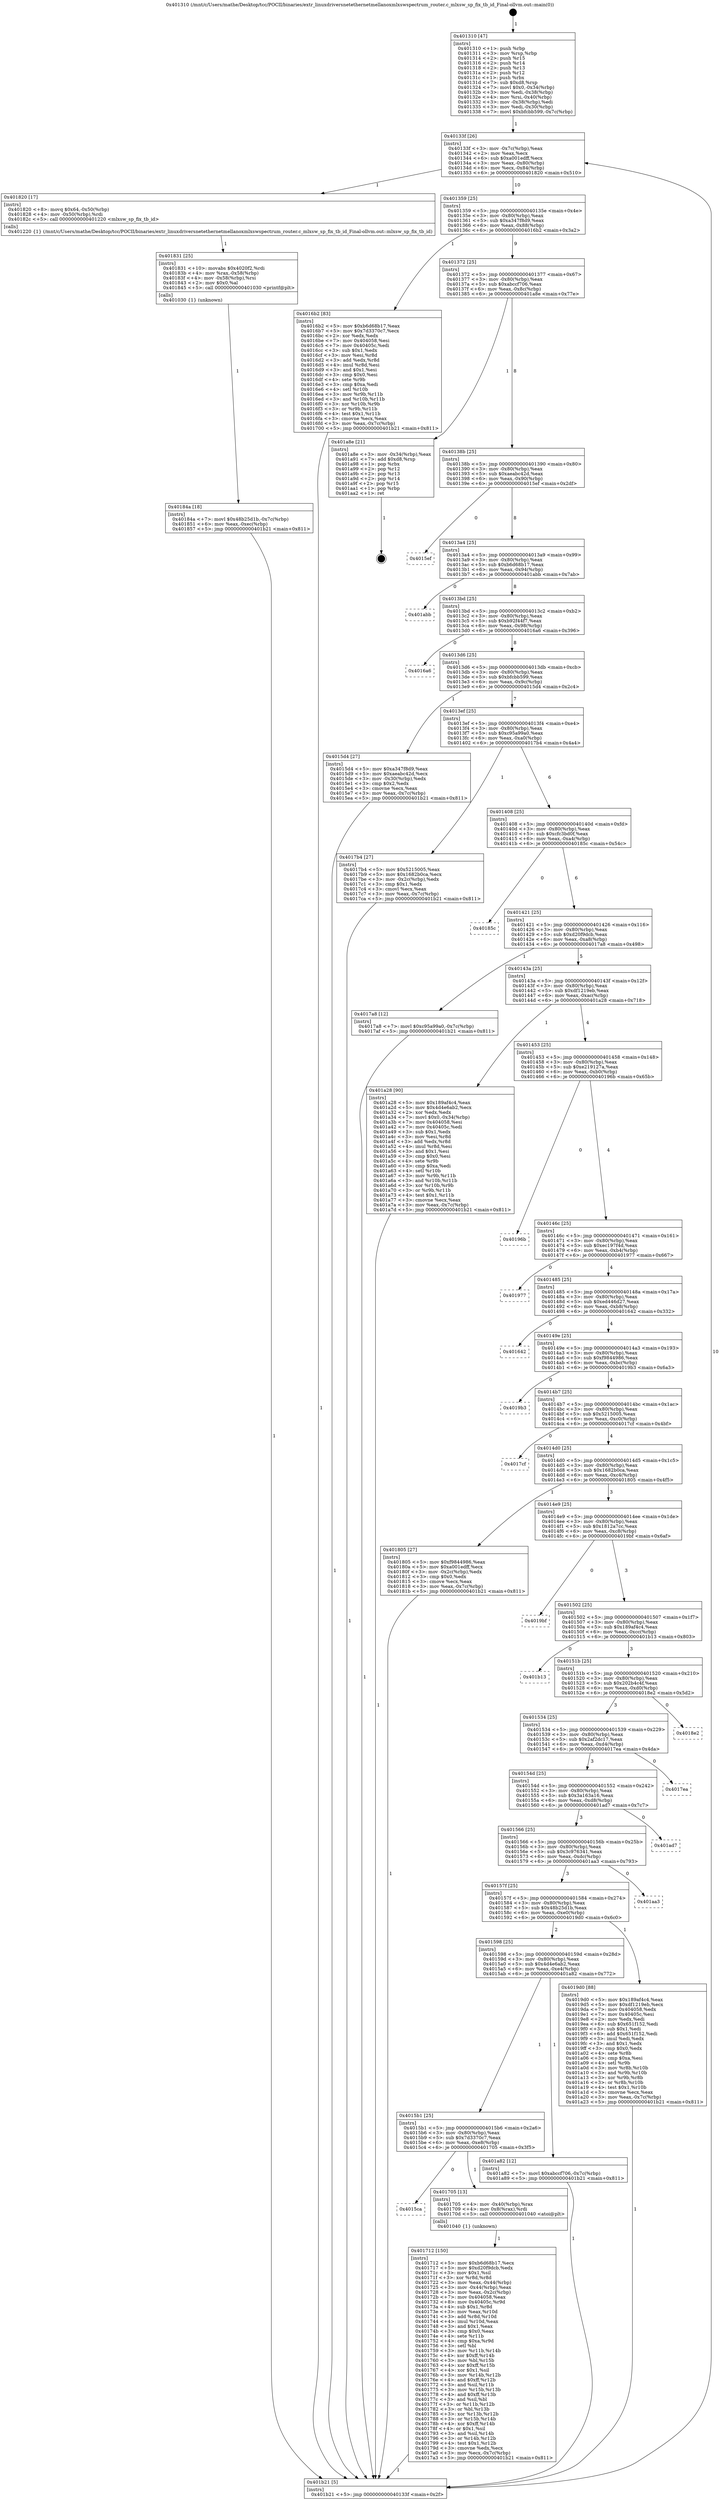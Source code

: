 digraph "0x401310" {
  label = "0x401310 (/mnt/c/Users/mathe/Desktop/tcc/POCII/binaries/extr_linuxdriversnetethernetmellanoxmlxswspectrum_router.c_mlxsw_sp_fix_tb_id_Final-ollvm.out::main(0))"
  labelloc = "t"
  node[shape=record]

  Entry [label="",width=0.3,height=0.3,shape=circle,fillcolor=black,style=filled]
  "0x40133f" [label="{
     0x40133f [26]\l
     | [instrs]\l
     &nbsp;&nbsp;0x40133f \<+3\>: mov -0x7c(%rbp),%eax\l
     &nbsp;&nbsp;0x401342 \<+2\>: mov %eax,%ecx\l
     &nbsp;&nbsp;0x401344 \<+6\>: sub $0xa001edff,%ecx\l
     &nbsp;&nbsp;0x40134a \<+3\>: mov %eax,-0x80(%rbp)\l
     &nbsp;&nbsp;0x40134d \<+6\>: mov %ecx,-0x84(%rbp)\l
     &nbsp;&nbsp;0x401353 \<+6\>: je 0000000000401820 \<main+0x510\>\l
  }"]
  "0x401820" [label="{
     0x401820 [17]\l
     | [instrs]\l
     &nbsp;&nbsp;0x401820 \<+8\>: movq $0x64,-0x50(%rbp)\l
     &nbsp;&nbsp;0x401828 \<+4\>: mov -0x50(%rbp),%rdi\l
     &nbsp;&nbsp;0x40182c \<+5\>: call 0000000000401220 \<mlxsw_sp_fix_tb_id\>\l
     | [calls]\l
     &nbsp;&nbsp;0x401220 \{1\} (/mnt/c/Users/mathe/Desktop/tcc/POCII/binaries/extr_linuxdriversnetethernetmellanoxmlxswspectrum_router.c_mlxsw_sp_fix_tb_id_Final-ollvm.out::mlxsw_sp_fix_tb_id)\l
  }"]
  "0x401359" [label="{
     0x401359 [25]\l
     | [instrs]\l
     &nbsp;&nbsp;0x401359 \<+5\>: jmp 000000000040135e \<main+0x4e\>\l
     &nbsp;&nbsp;0x40135e \<+3\>: mov -0x80(%rbp),%eax\l
     &nbsp;&nbsp;0x401361 \<+5\>: sub $0xa347f8d9,%eax\l
     &nbsp;&nbsp;0x401366 \<+6\>: mov %eax,-0x88(%rbp)\l
     &nbsp;&nbsp;0x40136c \<+6\>: je 00000000004016b2 \<main+0x3a2\>\l
  }"]
  Exit [label="",width=0.3,height=0.3,shape=circle,fillcolor=black,style=filled,peripheries=2]
  "0x4016b2" [label="{
     0x4016b2 [83]\l
     | [instrs]\l
     &nbsp;&nbsp;0x4016b2 \<+5\>: mov $0xb6d68b17,%eax\l
     &nbsp;&nbsp;0x4016b7 \<+5\>: mov $0x7d3370c7,%ecx\l
     &nbsp;&nbsp;0x4016bc \<+2\>: xor %edx,%edx\l
     &nbsp;&nbsp;0x4016be \<+7\>: mov 0x404058,%esi\l
     &nbsp;&nbsp;0x4016c5 \<+7\>: mov 0x40405c,%edi\l
     &nbsp;&nbsp;0x4016cc \<+3\>: sub $0x1,%edx\l
     &nbsp;&nbsp;0x4016cf \<+3\>: mov %esi,%r8d\l
     &nbsp;&nbsp;0x4016d2 \<+3\>: add %edx,%r8d\l
     &nbsp;&nbsp;0x4016d5 \<+4\>: imul %r8d,%esi\l
     &nbsp;&nbsp;0x4016d9 \<+3\>: and $0x1,%esi\l
     &nbsp;&nbsp;0x4016dc \<+3\>: cmp $0x0,%esi\l
     &nbsp;&nbsp;0x4016df \<+4\>: sete %r9b\l
     &nbsp;&nbsp;0x4016e3 \<+3\>: cmp $0xa,%edi\l
     &nbsp;&nbsp;0x4016e6 \<+4\>: setl %r10b\l
     &nbsp;&nbsp;0x4016ea \<+3\>: mov %r9b,%r11b\l
     &nbsp;&nbsp;0x4016ed \<+3\>: and %r10b,%r11b\l
     &nbsp;&nbsp;0x4016f0 \<+3\>: xor %r10b,%r9b\l
     &nbsp;&nbsp;0x4016f3 \<+3\>: or %r9b,%r11b\l
     &nbsp;&nbsp;0x4016f6 \<+4\>: test $0x1,%r11b\l
     &nbsp;&nbsp;0x4016fa \<+3\>: cmovne %ecx,%eax\l
     &nbsp;&nbsp;0x4016fd \<+3\>: mov %eax,-0x7c(%rbp)\l
     &nbsp;&nbsp;0x401700 \<+5\>: jmp 0000000000401b21 \<main+0x811\>\l
  }"]
  "0x401372" [label="{
     0x401372 [25]\l
     | [instrs]\l
     &nbsp;&nbsp;0x401372 \<+5\>: jmp 0000000000401377 \<main+0x67\>\l
     &nbsp;&nbsp;0x401377 \<+3\>: mov -0x80(%rbp),%eax\l
     &nbsp;&nbsp;0x40137a \<+5\>: sub $0xabccf706,%eax\l
     &nbsp;&nbsp;0x40137f \<+6\>: mov %eax,-0x8c(%rbp)\l
     &nbsp;&nbsp;0x401385 \<+6\>: je 0000000000401a8e \<main+0x77e\>\l
  }"]
  "0x40184a" [label="{
     0x40184a [18]\l
     | [instrs]\l
     &nbsp;&nbsp;0x40184a \<+7\>: movl $0x48b25d1b,-0x7c(%rbp)\l
     &nbsp;&nbsp;0x401851 \<+6\>: mov %eax,-0xec(%rbp)\l
     &nbsp;&nbsp;0x401857 \<+5\>: jmp 0000000000401b21 \<main+0x811\>\l
  }"]
  "0x401a8e" [label="{
     0x401a8e [21]\l
     | [instrs]\l
     &nbsp;&nbsp;0x401a8e \<+3\>: mov -0x34(%rbp),%eax\l
     &nbsp;&nbsp;0x401a91 \<+7\>: add $0xd8,%rsp\l
     &nbsp;&nbsp;0x401a98 \<+1\>: pop %rbx\l
     &nbsp;&nbsp;0x401a99 \<+2\>: pop %r12\l
     &nbsp;&nbsp;0x401a9b \<+2\>: pop %r13\l
     &nbsp;&nbsp;0x401a9d \<+2\>: pop %r14\l
     &nbsp;&nbsp;0x401a9f \<+2\>: pop %r15\l
     &nbsp;&nbsp;0x401aa1 \<+1\>: pop %rbp\l
     &nbsp;&nbsp;0x401aa2 \<+1\>: ret\l
  }"]
  "0x40138b" [label="{
     0x40138b [25]\l
     | [instrs]\l
     &nbsp;&nbsp;0x40138b \<+5\>: jmp 0000000000401390 \<main+0x80\>\l
     &nbsp;&nbsp;0x401390 \<+3\>: mov -0x80(%rbp),%eax\l
     &nbsp;&nbsp;0x401393 \<+5\>: sub $0xaeabc42d,%eax\l
     &nbsp;&nbsp;0x401398 \<+6\>: mov %eax,-0x90(%rbp)\l
     &nbsp;&nbsp;0x40139e \<+6\>: je 00000000004015ef \<main+0x2df\>\l
  }"]
  "0x401831" [label="{
     0x401831 [25]\l
     | [instrs]\l
     &nbsp;&nbsp;0x401831 \<+10\>: movabs $0x4020f2,%rdi\l
     &nbsp;&nbsp;0x40183b \<+4\>: mov %rax,-0x58(%rbp)\l
     &nbsp;&nbsp;0x40183f \<+4\>: mov -0x58(%rbp),%rsi\l
     &nbsp;&nbsp;0x401843 \<+2\>: mov $0x0,%al\l
     &nbsp;&nbsp;0x401845 \<+5\>: call 0000000000401030 \<printf@plt\>\l
     | [calls]\l
     &nbsp;&nbsp;0x401030 \{1\} (unknown)\l
  }"]
  "0x4015ef" [label="{
     0x4015ef\l
  }", style=dashed]
  "0x4013a4" [label="{
     0x4013a4 [25]\l
     | [instrs]\l
     &nbsp;&nbsp;0x4013a4 \<+5\>: jmp 00000000004013a9 \<main+0x99\>\l
     &nbsp;&nbsp;0x4013a9 \<+3\>: mov -0x80(%rbp),%eax\l
     &nbsp;&nbsp;0x4013ac \<+5\>: sub $0xb6d68b17,%eax\l
     &nbsp;&nbsp;0x4013b1 \<+6\>: mov %eax,-0x94(%rbp)\l
     &nbsp;&nbsp;0x4013b7 \<+6\>: je 0000000000401abb \<main+0x7ab\>\l
  }"]
  "0x401712" [label="{
     0x401712 [150]\l
     | [instrs]\l
     &nbsp;&nbsp;0x401712 \<+5\>: mov $0xb6d68b17,%ecx\l
     &nbsp;&nbsp;0x401717 \<+5\>: mov $0xd20f9dcb,%edx\l
     &nbsp;&nbsp;0x40171c \<+3\>: mov $0x1,%sil\l
     &nbsp;&nbsp;0x40171f \<+3\>: xor %r8d,%r8d\l
     &nbsp;&nbsp;0x401722 \<+3\>: mov %eax,-0x44(%rbp)\l
     &nbsp;&nbsp;0x401725 \<+3\>: mov -0x44(%rbp),%eax\l
     &nbsp;&nbsp;0x401728 \<+3\>: mov %eax,-0x2c(%rbp)\l
     &nbsp;&nbsp;0x40172b \<+7\>: mov 0x404058,%eax\l
     &nbsp;&nbsp;0x401732 \<+8\>: mov 0x40405c,%r9d\l
     &nbsp;&nbsp;0x40173a \<+4\>: sub $0x1,%r8d\l
     &nbsp;&nbsp;0x40173e \<+3\>: mov %eax,%r10d\l
     &nbsp;&nbsp;0x401741 \<+3\>: add %r8d,%r10d\l
     &nbsp;&nbsp;0x401744 \<+4\>: imul %r10d,%eax\l
     &nbsp;&nbsp;0x401748 \<+3\>: and $0x1,%eax\l
     &nbsp;&nbsp;0x40174b \<+3\>: cmp $0x0,%eax\l
     &nbsp;&nbsp;0x40174e \<+4\>: sete %r11b\l
     &nbsp;&nbsp;0x401752 \<+4\>: cmp $0xa,%r9d\l
     &nbsp;&nbsp;0x401756 \<+3\>: setl %bl\l
     &nbsp;&nbsp;0x401759 \<+3\>: mov %r11b,%r14b\l
     &nbsp;&nbsp;0x40175c \<+4\>: xor $0xff,%r14b\l
     &nbsp;&nbsp;0x401760 \<+3\>: mov %bl,%r15b\l
     &nbsp;&nbsp;0x401763 \<+4\>: xor $0xff,%r15b\l
     &nbsp;&nbsp;0x401767 \<+4\>: xor $0x1,%sil\l
     &nbsp;&nbsp;0x40176b \<+3\>: mov %r14b,%r12b\l
     &nbsp;&nbsp;0x40176e \<+4\>: and $0xff,%r12b\l
     &nbsp;&nbsp;0x401772 \<+3\>: and %sil,%r11b\l
     &nbsp;&nbsp;0x401775 \<+3\>: mov %r15b,%r13b\l
     &nbsp;&nbsp;0x401778 \<+4\>: and $0xff,%r13b\l
     &nbsp;&nbsp;0x40177c \<+3\>: and %sil,%bl\l
     &nbsp;&nbsp;0x40177f \<+3\>: or %r11b,%r12b\l
     &nbsp;&nbsp;0x401782 \<+3\>: or %bl,%r13b\l
     &nbsp;&nbsp;0x401785 \<+3\>: xor %r13b,%r12b\l
     &nbsp;&nbsp;0x401788 \<+3\>: or %r15b,%r14b\l
     &nbsp;&nbsp;0x40178b \<+4\>: xor $0xff,%r14b\l
     &nbsp;&nbsp;0x40178f \<+4\>: or $0x1,%sil\l
     &nbsp;&nbsp;0x401793 \<+3\>: and %sil,%r14b\l
     &nbsp;&nbsp;0x401796 \<+3\>: or %r14b,%r12b\l
     &nbsp;&nbsp;0x401799 \<+4\>: test $0x1,%r12b\l
     &nbsp;&nbsp;0x40179d \<+3\>: cmovne %edx,%ecx\l
     &nbsp;&nbsp;0x4017a0 \<+3\>: mov %ecx,-0x7c(%rbp)\l
     &nbsp;&nbsp;0x4017a3 \<+5\>: jmp 0000000000401b21 \<main+0x811\>\l
  }"]
  "0x401abb" [label="{
     0x401abb\l
  }", style=dashed]
  "0x4013bd" [label="{
     0x4013bd [25]\l
     | [instrs]\l
     &nbsp;&nbsp;0x4013bd \<+5\>: jmp 00000000004013c2 \<main+0xb2\>\l
     &nbsp;&nbsp;0x4013c2 \<+3\>: mov -0x80(%rbp),%eax\l
     &nbsp;&nbsp;0x4013c5 \<+5\>: sub $0xb92f44f7,%eax\l
     &nbsp;&nbsp;0x4013ca \<+6\>: mov %eax,-0x98(%rbp)\l
     &nbsp;&nbsp;0x4013d0 \<+6\>: je 00000000004016a6 \<main+0x396\>\l
  }"]
  "0x4015ca" [label="{
     0x4015ca\l
  }", style=dashed]
  "0x4016a6" [label="{
     0x4016a6\l
  }", style=dashed]
  "0x4013d6" [label="{
     0x4013d6 [25]\l
     | [instrs]\l
     &nbsp;&nbsp;0x4013d6 \<+5\>: jmp 00000000004013db \<main+0xcb\>\l
     &nbsp;&nbsp;0x4013db \<+3\>: mov -0x80(%rbp),%eax\l
     &nbsp;&nbsp;0x4013de \<+5\>: sub $0xbfcbb599,%eax\l
     &nbsp;&nbsp;0x4013e3 \<+6\>: mov %eax,-0x9c(%rbp)\l
     &nbsp;&nbsp;0x4013e9 \<+6\>: je 00000000004015d4 \<main+0x2c4\>\l
  }"]
  "0x401705" [label="{
     0x401705 [13]\l
     | [instrs]\l
     &nbsp;&nbsp;0x401705 \<+4\>: mov -0x40(%rbp),%rax\l
     &nbsp;&nbsp;0x401709 \<+4\>: mov 0x8(%rax),%rdi\l
     &nbsp;&nbsp;0x40170d \<+5\>: call 0000000000401040 \<atoi@plt\>\l
     | [calls]\l
     &nbsp;&nbsp;0x401040 \{1\} (unknown)\l
  }"]
  "0x4015d4" [label="{
     0x4015d4 [27]\l
     | [instrs]\l
     &nbsp;&nbsp;0x4015d4 \<+5\>: mov $0xa347f8d9,%eax\l
     &nbsp;&nbsp;0x4015d9 \<+5\>: mov $0xaeabc42d,%ecx\l
     &nbsp;&nbsp;0x4015de \<+3\>: mov -0x30(%rbp),%edx\l
     &nbsp;&nbsp;0x4015e1 \<+3\>: cmp $0x2,%edx\l
     &nbsp;&nbsp;0x4015e4 \<+3\>: cmovne %ecx,%eax\l
     &nbsp;&nbsp;0x4015e7 \<+3\>: mov %eax,-0x7c(%rbp)\l
     &nbsp;&nbsp;0x4015ea \<+5\>: jmp 0000000000401b21 \<main+0x811\>\l
  }"]
  "0x4013ef" [label="{
     0x4013ef [25]\l
     | [instrs]\l
     &nbsp;&nbsp;0x4013ef \<+5\>: jmp 00000000004013f4 \<main+0xe4\>\l
     &nbsp;&nbsp;0x4013f4 \<+3\>: mov -0x80(%rbp),%eax\l
     &nbsp;&nbsp;0x4013f7 \<+5\>: sub $0xc95a99a0,%eax\l
     &nbsp;&nbsp;0x4013fc \<+6\>: mov %eax,-0xa0(%rbp)\l
     &nbsp;&nbsp;0x401402 \<+6\>: je 00000000004017b4 \<main+0x4a4\>\l
  }"]
  "0x401b21" [label="{
     0x401b21 [5]\l
     | [instrs]\l
     &nbsp;&nbsp;0x401b21 \<+5\>: jmp 000000000040133f \<main+0x2f\>\l
  }"]
  "0x401310" [label="{
     0x401310 [47]\l
     | [instrs]\l
     &nbsp;&nbsp;0x401310 \<+1\>: push %rbp\l
     &nbsp;&nbsp;0x401311 \<+3\>: mov %rsp,%rbp\l
     &nbsp;&nbsp;0x401314 \<+2\>: push %r15\l
     &nbsp;&nbsp;0x401316 \<+2\>: push %r14\l
     &nbsp;&nbsp;0x401318 \<+2\>: push %r13\l
     &nbsp;&nbsp;0x40131a \<+2\>: push %r12\l
     &nbsp;&nbsp;0x40131c \<+1\>: push %rbx\l
     &nbsp;&nbsp;0x40131d \<+7\>: sub $0xd8,%rsp\l
     &nbsp;&nbsp;0x401324 \<+7\>: movl $0x0,-0x34(%rbp)\l
     &nbsp;&nbsp;0x40132b \<+3\>: mov %edi,-0x38(%rbp)\l
     &nbsp;&nbsp;0x40132e \<+4\>: mov %rsi,-0x40(%rbp)\l
     &nbsp;&nbsp;0x401332 \<+3\>: mov -0x38(%rbp),%edi\l
     &nbsp;&nbsp;0x401335 \<+3\>: mov %edi,-0x30(%rbp)\l
     &nbsp;&nbsp;0x401338 \<+7\>: movl $0xbfcbb599,-0x7c(%rbp)\l
  }"]
  "0x4015b1" [label="{
     0x4015b1 [25]\l
     | [instrs]\l
     &nbsp;&nbsp;0x4015b1 \<+5\>: jmp 00000000004015b6 \<main+0x2a6\>\l
     &nbsp;&nbsp;0x4015b6 \<+3\>: mov -0x80(%rbp),%eax\l
     &nbsp;&nbsp;0x4015b9 \<+5\>: sub $0x7d3370c7,%eax\l
     &nbsp;&nbsp;0x4015be \<+6\>: mov %eax,-0xe8(%rbp)\l
     &nbsp;&nbsp;0x4015c4 \<+6\>: je 0000000000401705 \<main+0x3f5\>\l
  }"]
  "0x4017b4" [label="{
     0x4017b4 [27]\l
     | [instrs]\l
     &nbsp;&nbsp;0x4017b4 \<+5\>: mov $0x5215005,%eax\l
     &nbsp;&nbsp;0x4017b9 \<+5\>: mov $0x1682b0ca,%ecx\l
     &nbsp;&nbsp;0x4017be \<+3\>: mov -0x2c(%rbp),%edx\l
     &nbsp;&nbsp;0x4017c1 \<+3\>: cmp $0x1,%edx\l
     &nbsp;&nbsp;0x4017c4 \<+3\>: cmovl %ecx,%eax\l
     &nbsp;&nbsp;0x4017c7 \<+3\>: mov %eax,-0x7c(%rbp)\l
     &nbsp;&nbsp;0x4017ca \<+5\>: jmp 0000000000401b21 \<main+0x811\>\l
  }"]
  "0x401408" [label="{
     0x401408 [25]\l
     | [instrs]\l
     &nbsp;&nbsp;0x401408 \<+5\>: jmp 000000000040140d \<main+0xfd\>\l
     &nbsp;&nbsp;0x40140d \<+3\>: mov -0x80(%rbp),%eax\l
     &nbsp;&nbsp;0x401410 \<+5\>: sub $0xcfc3bd0f,%eax\l
     &nbsp;&nbsp;0x401415 \<+6\>: mov %eax,-0xa4(%rbp)\l
     &nbsp;&nbsp;0x40141b \<+6\>: je 000000000040185c \<main+0x54c\>\l
  }"]
  "0x401a82" [label="{
     0x401a82 [12]\l
     | [instrs]\l
     &nbsp;&nbsp;0x401a82 \<+7\>: movl $0xabccf706,-0x7c(%rbp)\l
     &nbsp;&nbsp;0x401a89 \<+5\>: jmp 0000000000401b21 \<main+0x811\>\l
  }"]
  "0x40185c" [label="{
     0x40185c\l
  }", style=dashed]
  "0x401421" [label="{
     0x401421 [25]\l
     | [instrs]\l
     &nbsp;&nbsp;0x401421 \<+5\>: jmp 0000000000401426 \<main+0x116\>\l
     &nbsp;&nbsp;0x401426 \<+3\>: mov -0x80(%rbp),%eax\l
     &nbsp;&nbsp;0x401429 \<+5\>: sub $0xd20f9dcb,%eax\l
     &nbsp;&nbsp;0x40142e \<+6\>: mov %eax,-0xa8(%rbp)\l
     &nbsp;&nbsp;0x401434 \<+6\>: je 00000000004017a8 \<main+0x498\>\l
  }"]
  "0x401598" [label="{
     0x401598 [25]\l
     | [instrs]\l
     &nbsp;&nbsp;0x401598 \<+5\>: jmp 000000000040159d \<main+0x28d\>\l
     &nbsp;&nbsp;0x40159d \<+3\>: mov -0x80(%rbp),%eax\l
     &nbsp;&nbsp;0x4015a0 \<+5\>: sub $0x4d4e6ab2,%eax\l
     &nbsp;&nbsp;0x4015a5 \<+6\>: mov %eax,-0xe4(%rbp)\l
     &nbsp;&nbsp;0x4015ab \<+6\>: je 0000000000401a82 \<main+0x772\>\l
  }"]
  "0x4017a8" [label="{
     0x4017a8 [12]\l
     | [instrs]\l
     &nbsp;&nbsp;0x4017a8 \<+7\>: movl $0xc95a99a0,-0x7c(%rbp)\l
     &nbsp;&nbsp;0x4017af \<+5\>: jmp 0000000000401b21 \<main+0x811\>\l
  }"]
  "0x40143a" [label="{
     0x40143a [25]\l
     | [instrs]\l
     &nbsp;&nbsp;0x40143a \<+5\>: jmp 000000000040143f \<main+0x12f\>\l
     &nbsp;&nbsp;0x40143f \<+3\>: mov -0x80(%rbp),%eax\l
     &nbsp;&nbsp;0x401442 \<+5\>: sub $0xdf1219eb,%eax\l
     &nbsp;&nbsp;0x401447 \<+6\>: mov %eax,-0xac(%rbp)\l
     &nbsp;&nbsp;0x40144d \<+6\>: je 0000000000401a28 \<main+0x718\>\l
  }"]
  "0x4019d0" [label="{
     0x4019d0 [88]\l
     | [instrs]\l
     &nbsp;&nbsp;0x4019d0 \<+5\>: mov $0x189af4c4,%eax\l
     &nbsp;&nbsp;0x4019d5 \<+5\>: mov $0xdf1219eb,%ecx\l
     &nbsp;&nbsp;0x4019da \<+7\>: mov 0x404058,%edx\l
     &nbsp;&nbsp;0x4019e1 \<+7\>: mov 0x40405c,%esi\l
     &nbsp;&nbsp;0x4019e8 \<+2\>: mov %edx,%edi\l
     &nbsp;&nbsp;0x4019ea \<+6\>: sub $0x651f152,%edi\l
     &nbsp;&nbsp;0x4019f0 \<+3\>: sub $0x1,%edi\l
     &nbsp;&nbsp;0x4019f3 \<+6\>: add $0x651f152,%edi\l
     &nbsp;&nbsp;0x4019f9 \<+3\>: imul %edi,%edx\l
     &nbsp;&nbsp;0x4019fc \<+3\>: and $0x1,%edx\l
     &nbsp;&nbsp;0x4019ff \<+3\>: cmp $0x0,%edx\l
     &nbsp;&nbsp;0x401a02 \<+4\>: sete %r8b\l
     &nbsp;&nbsp;0x401a06 \<+3\>: cmp $0xa,%esi\l
     &nbsp;&nbsp;0x401a09 \<+4\>: setl %r9b\l
     &nbsp;&nbsp;0x401a0d \<+3\>: mov %r8b,%r10b\l
     &nbsp;&nbsp;0x401a10 \<+3\>: and %r9b,%r10b\l
     &nbsp;&nbsp;0x401a13 \<+3\>: xor %r9b,%r8b\l
     &nbsp;&nbsp;0x401a16 \<+3\>: or %r8b,%r10b\l
     &nbsp;&nbsp;0x401a19 \<+4\>: test $0x1,%r10b\l
     &nbsp;&nbsp;0x401a1d \<+3\>: cmovne %ecx,%eax\l
     &nbsp;&nbsp;0x401a20 \<+3\>: mov %eax,-0x7c(%rbp)\l
     &nbsp;&nbsp;0x401a23 \<+5\>: jmp 0000000000401b21 \<main+0x811\>\l
  }"]
  "0x401a28" [label="{
     0x401a28 [90]\l
     | [instrs]\l
     &nbsp;&nbsp;0x401a28 \<+5\>: mov $0x189af4c4,%eax\l
     &nbsp;&nbsp;0x401a2d \<+5\>: mov $0x4d4e6ab2,%ecx\l
     &nbsp;&nbsp;0x401a32 \<+2\>: xor %edx,%edx\l
     &nbsp;&nbsp;0x401a34 \<+7\>: movl $0x0,-0x34(%rbp)\l
     &nbsp;&nbsp;0x401a3b \<+7\>: mov 0x404058,%esi\l
     &nbsp;&nbsp;0x401a42 \<+7\>: mov 0x40405c,%edi\l
     &nbsp;&nbsp;0x401a49 \<+3\>: sub $0x1,%edx\l
     &nbsp;&nbsp;0x401a4c \<+3\>: mov %esi,%r8d\l
     &nbsp;&nbsp;0x401a4f \<+3\>: add %edx,%r8d\l
     &nbsp;&nbsp;0x401a52 \<+4\>: imul %r8d,%esi\l
     &nbsp;&nbsp;0x401a56 \<+3\>: and $0x1,%esi\l
     &nbsp;&nbsp;0x401a59 \<+3\>: cmp $0x0,%esi\l
     &nbsp;&nbsp;0x401a5c \<+4\>: sete %r9b\l
     &nbsp;&nbsp;0x401a60 \<+3\>: cmp $0xa,%edi\l
     &nbsp;&nbsp;0x401a63 \<+4\>: setl %r10b\l
     &nbsp;&nbsp;0x401a67 \<+3\>: mov %r9b,%r11b\l
     &nbsp;&nbsp;0x401a6a \<+3\>: and %r10b,%r11b\l
     &nbsp;&nbsp;0x401a6d \<+3\>: xor %r10b,%r9b\l
     &nbsp;&nbsp;0x401a70 \<+3\>: or %r9b,%r11b\l
     &nbsp;&nbsp;0x401a73 \<+4\>: test $0x1,%r11b\l
     &nbsp;&nbsp;0x401a77 \<+3\>: cmovne %ecx,%eax\l
     &nbsp;&nbsp;0x401a7a \<+3\>: mov %eax,-0x7c(%rbp)\l
     &nbsp;&nbsp;0x401a7d \<+5\>: jmp 0000000000401b21 \<main+0x811\>\l
  }"]
  "0x401453" [label="{
     0x401453 [25]\l
     | [instrs]\l
     &nbsp;&nbsp;0x401453 \<+5\>: jmp 0000000000401458 \<main+0x148\>\l
     &nbsp;&nbsp;0x401458 \<+3\>: mov -0x80(%rbp),%eax\l
     &nbsp;&nbsp;0x40145b \<+5\>: sub $0xe219127a,%eax\l
     &nbsp;&nbsp;0x401460 \<+6\>: mov %eax,-0xb0(%rbp)\l
     &nbsp;&nbsp;0x401466 \<+6\>: je 000000000040196b \<main+0x65b\>\l
  }"]
  "0x40157f" [label="{
     0x40157f [25]\l
     | [instrs]\l
     &nbsp;&nbsp;0x40157f \<+5\>: jmp 0000000000401584 \<main+0x274\>\l
     &nbsp;&nbsp;0x401584 \<+3\>: mov -0x80(%rbp),%eax\l
     &nbsp;&nbsp;0x401587 \<+5\>: sub $0x48b25d1b,%eax\l
     &nbsp;&nbsp;0x40158c \<+6\>: mov %eax,-0xe0(%rbp)\l
     &nbsp;&nbsp;0x401592 \<+6\>: je 00000000004019d0 \<main+0x6c0\>\l
  }"]
  "0x40196b" [label="{
     0x40196b\l
  }", style=dashed]
  "0x40146c" [label="{
     0x40146c [25]\l
     | [instrs]\l
     &nbsp;&nbsp;0x40146c \<+5\>: jmp 0000000000401471 \<main+0x161\>\l
     &nbsp;&nbsp;0x401471 \<+3\>: mov -0x80(%rbp),%eax\l
     &nbsp;&nbsp;0x401474 \<+5\>: sub $0xec197f4d,%eax\l
     &nbsp;&nbsp;0x401479 \<+6\>: mov %eax,-0xb4(%rbp)\l
     &nbsp;&nbsp;0x40147f \<+6\>: je 0000000000401977 \<main+0x667\>\l
  }"]
  "0x401aa3" [label="{
     0x401aa3\l
  }", style=dashed]
  "0x401977" [label="{
     0x401977\l
  }", style=dashed]
  "0x401485" [label="{
     0x401485 [25]\l
     | [instrs]\l
     &nbsp;&nbsp;0x401485 \<+5\>: jmp 000000000040148a \<main+0x17a\>\l
     &nbsp;&nbsp;0x40148a \<+3\>: mov -0x80(%rbp),%eax\l
     &nbsp;&nbsp;0x40148d \<+5\>: sub $0xed446d27,%eax\l
     &nbsp;&nbsp;0x401492 \<+6\>: mov %eax,-0xb8(%rbp)\l
     &nbsp;&nbsp;0x401498 \<+6\>: je 0000000000401642 \<main+0x332\>\l
  }"]
  "0x401566" [label="{
     0x401566 [25]\l
     | [instrs]\l
     &nbsp;&nbsp;0x401566 \<+5\>: jmp 000000000040156b \<main+0x25b\>\l
     &nbsp;&nbsp;0x40156b \<+3\>: mov -0x80(%rbp),%eax\l
     &nbsp;&nbsp;0x40156e \<+5\>: sub $0x3c976341,%eax\l
     &nbsp;&nbsp;0x401573 \<+6\>: mov %eax,-0xdc(%rbp)\l
     &nbsp;&nbsp;0x401579 \<+6\>: je 0000000000401aa3 \<main+0x793\>\l
  }"]
  "0x401642" [label="{
     0x401642\l
  }", style=dashed]
  "0x40149e" [label="{
     0x40149e [25]\l
     | [instrs]\l
     &nbsp;&nbsp;0x40149e \<+5\>: jmp 00000000004014a3 \<main+0x193\>\l
     &nbsp;&nbsp;0x4014a3 \<+3\>: mov -0x80(%rbp),%eax\l
     &nbsp;&nbsp;0x4014a6 \<+5\>: sub $0xf9844986,%eax\l
     &nbsp;&nbsp;0x4014ab \<+6\>: mov %eax,-0xbc(%rbp)\l
     &nbsp;&nbsp;0x4014b1 \<+6\>: je 00000000004019b3 \<main+0x6a3\>\l
  }"]
  "0x401ad7" [label="{
     0x401ad7\l
  }", style=dashed]
  "0x4019b3" [label="{
     0x4019b3\l
  }", style=dashed]
  "0x4014b7" [label="{
     0x4014b7 [25]\l
     | [instrs]\l
     &nbsp;&nbsp;0x4014b7 \<+5\>: jmp 00000000004014bc \<main+0x1ac\>\l
     &nbsp;&nbsp;0x4014bc \<+3\>: mov -0x80(%rbp),%eax\l
     &nbsp;&nbsp;0x4014bf \<+5\>: sub $0x5215005,%eax\l
     &nbsp;&nbsp;0x4014c4 \<+6\>: mov %eax,-0xc0(%rbp)\l
     &nbsp;&nbsp;0x4014ca \<+6\>: je 00000000004017cf \<main+0x4bf\>\l
  }"]
  "0x40154d" [label="{
     0x40154d [25]\l
     | [instrs]\l
     &nbsp;&nbsp;0x40154d \<+5\>: jmp 0000000000401552 \<main+0x242\>\l
     &nbsp;&nbsp;0x401552 \<+3\>: mov -0x80(%rbp),%eax\l
     &nbsp;&nbsp;0x401555 \<+5\>: sub $0x3a163a16,%eax\l
     &nbsp;&nbsp;0x40155a \<+6\>: mov %eax,-0xd8(%rbp)\l
     &nbsp;&nbsp;0x401560 \<+6\>: je 0000000000401ad7 \<main+0x7c7\>\l
  }"]
  "0x4017cf" [label="{
     0x4017cf\l
  }", style=dashed]
  "0x4014d0" [label="{
     0x4014d0 [25]\l
     | [instrs]\l
     &nbsp;&nbsp;0x4014d0 \<+5\>: jmp 00000000004014d5 \<main+0x1c5\>\l
     &nbsp;&nbsp;0x4014d5 \<+3\>: mov -0x80(%rbp),%eax\l
     &nbsp;&nbsp;0x4014d8 \<+5\>: sub $0x1682b0ca,%eax\l
     &nbsp;&nbsp;0x4014dd \<+6\>: mov %eax,-0xc4(%rbp)\l
     &nbsp;&nbsp;0x4014e3 \<+6\>: je 0000000000401805 \<main+0x4f5\>\l
  }"]
  "0x4017ea" [label="{
     0x4017ea\l
  }", style=dashed]
  "0x401805" [label="{
     0x401805 [27]\l
     | [instrs]\l
     &nbsp;&nbsp;0x401805 \<+5\>: mov $0xf9844986,%eax\l
     &nbsp;&nbsp;0x40180a \<+5\>: mov $0xa001edff,%ecx\l
     &nbsp;&nbsp;0x40180f \<+3\>: mov -0x2c(%rbp),%edx\l
     &nbsp;&nbsp;0x401812 \<+3\>: cmp $0x0,%edx\l
     &nbsp;&nbsp;0x401815 \<+3\>: cmove %ecx,%eax\l
     &nbsp;&nbsp;0x401818 \<+3\>: mov %eax,-0x7c(%rbp)\l
     &nbsp;&nbsp;0x40181b \<+5\>: jmp 0000000000401b21 \<main+0x811\>\l
  }"]
  "0x4014e9" [label="{
     0x4014e9 [25]\l
     | [instrs]\l
     &nbsp;&nbsp;0x4014e9 \<+5\>: jmp 00000000004014ee \<main+0x1de\>\l
     &nbsp;&nbsp;0x4014ee \<+3\>: mov -0x80(%rbp),%eax\l
     &nbsp;&nbsp;0x4014f1 \<+5\>: sub $0x1812a7cc,%eax\l
     &nbsp;&nbsp;0x4014f6 \<+6\>: mov %eax,-0xc8(%rbp)\l
     &nbsp;&nbsp;0x4014fc \<+6\>: je 00000000004019bf \<main+0x6af\>\l
  }"]
  "0x401534" [label="{
     0x401534 [25]\l
     | [instrs]\l
     &nbsp;&nbsp;0x401534 \<+5\>: jmp 0000000000401539 \<main+0x229\>\l
     &nbsp;&nbsp;0x401539 \<+3\>: mov -0x80(%rbp),%eax\l
     &nbsp;&nbsp;0x40153c \<+5\>: sub $0x2af2dc17,%eax\l
     &nbsp;&nbsp;0x401541 \<+6\>: mov %eax,-0xd4(%rbp)\l
     &nbsp;&nbsp;0x401547 \<+6\>: je 00000000004017ea \<main+0x4da\>\l
  }"]
  "0x4019bf" [label="{
     0x4019bf\l
  }", style=dashed]
  "0x401502" [label="{
     0x401502 [25]\l
     | [instrs]\l
     &nbsp;&nbsp;0x401502 \<+5\>: jmp 0000000000401507 \<main+0x1f7\>\l
     &nbsp;&nbsp;0x401507 \<+3\>: mov -0x80(%rbp),%eax\l
     &nbsp;&nbsp;0x40150a \<+5\>: sub $0x189af4c4,%eax\l
     &nbsp;&nbsp;0x40150f \<+6\>: mov %eax,-0xcc(%rbp)\l
     &nbsp;&nbsp;0x401515 \<+6\>: je 0000000000401b13 \<main+0x803\>\l
  }"]
  "0x4018e2" [label="{
     0x4018e2\l
  }", style=dashed]
  "0x401b13" [label="{
     0x401b13\l
  }", style=dashed]
  "0x40151b" [label="{
     0x40151b [25]\l
     | [instrs]\l
     &nbsp;&nbsp;0x40151b \<+5\>: jmp 0000000000401520 \<main+0x210\>\l
     &nbsp;&nbsp;0x401520 \<+3\>: mov -0x80(%rbp),%eax\l
     &nbsp;&nbsp;0x401523 \<+5\>: sub $0x202b4c4f,%eax\l
     &nbsp;&nbsp;0x401528 \<+6\>: mov %eax,-0xd0(%rbp)\l
     &nbsp;&nbsp;0x40152e \<+6\>: je 00000000004018e2 \<main+0x5d2\>\l
  }"]
  Entry -> "0x401310" [label=" 1"]
  "0x40133f" -> "0x401820" [label=" 1"]
  "0x40133f" -> "0x401359" [label=" 10"]
  "0x401a8e" -> Exit [label=" 1"]
  "0x401359" -> "0x4016b2" [label=" 1"]
  "0x401359" -> "0x401372" [label=" 9"]
  "0x401a82" -> "0x401b21" [label=" 1"]
  "0x401372" -> "0x401a8e" [label=" 1"]
  "0x401372" -> "0x40138b" [label=" 8"]
  "0x401a28" -> "0x401b21" [label=" 1"]
  "0x40138b" -> "0x4015ef" [label=" 0"]
  "0x40138b" -> "0x4013a4" [label=" 8"]
  "0x4019d0" -> "0x401b21" [label=" 1"]
  "0x4013a4" -> "0x401abb" [label=" 0"]
  "0x4013a4" -> "0x4013bd" [label=" 8"]
  "0x40184a" -> "0x401b21" [label=" 1"]
  "0x4013bd" -> "0x4016a6" [label=" 0"]
  "0x4013bd" -> "0x4013d6" [label=" 8"]
  "0x401831" -> "0x40184a" [label=" 1"]
  "0x4013d6" -> "0x4015d4" [label=" 1"]
  "0x4013d6" -> "0x4013ef" [label=" 7"]
  "0x4015d4" -> "0x401b21" [label=" 1"]
  "0x401310" -> "0x40133f" [label=" 1"]
  "0x401b21" -> "0x40133f" [label=" 10"]
  "0x4016b2" -> "0x401b21" [label=" 1"]
  "0x401820" -> "0x401831" [label=" 1"]
  "0x4013ef" -> "0x4017b4" [label=" 1"]
  "0x4013ef" -> "0x401408" [label=" 6"]
  "0x4017b4" -> "0x401b21" [label=" 1"]
  "0x401408" -> "0x40185c" [label=" 0"]
  "0x401408" -> "0x401421" [label=" 6"]
  "0x4017a8" -> "0x401b21" [label=" 1"]
  "0x401421" -> "0x4017a8" [label=" 1"]
  "0x401421" -> "0x40143a" [label=" 5"]
  "0x401705" -> "0x401712" [label=" 1"]
  "0x40143a" -> "0x401a28" [label=" 1"]
  "0x40143a" -> "0x401453" [label=" 4"]
  "0x4015b1" -> "0x4015ca" [label=" 0"]
  "0x401453" -> "0x40196b" [label=" 0"]
  "0x401453" -> "0x40146c" [label=" 4"]
  "0x401805" -> "0x401b21" [label=" 1"]
  "0x40146c" -> "0x401977" [label=" 0"]
  "0x40146c" -> "0x401485" [label=" 4"]
  "0x401598" -> "0x4015b1" [label=" 1"]
  "0x401485" -> "0x401642" [label=" 0"]
  "0x401485" -> "0x40149e" [label=" 4"]
  "0x401712" -> "0x401b21" [label=" 1"]
  "0x40149e" -> "0x4019b3" [label=" 0"]
  "0x40149e" -> "0x4014b7" [label=" 4"]
  "0x40157f" -> "0x401598" [label=" 2"]
  "0x4014b7" -> "0x4017cf" [label=" 0"]
  "0x4014b7" -> "0x4014d0" [label=" 4"]
  "0x4015b1" -> "0x401705" [label=" 1"]
  "0x4014d0" -> "0x401805" [label=" 1"]
  "0x4014d0" -> "0x4014e9" [label=" 3"]
  "0x401566" -> "0x40157f" [label=" 3"]
  "0x4014e9" -> "0x4019bf" [label=" 0"]
  "0x4014e9" -> "0x401502" [label=" 3"]
  "0x401598" -> "0x401a82" [label=" 1"]
  "0x401502" -> "0x401b13" [label=" 0"]
  "0x401502" -> "0x40151b" [label=" 3"]
  "0x40154d" -> "0x401566" [label=" 3"]
  "0x40151b" -> "0x4018e2" [label=" 0"]
  "0x40151b" -> "0x401534" [label=" 3"]
  "0x401566" -> "0x401aa3" [label=" 0"]
  "0x401534" -> "0x4017ea" [label=" 0"]
  "0x401534" -> "0x40154d" [label=" 3"]
  "0x40157f" -> "0x4019d0" [label=" 1"]
  "0x40154d" -> "0x401ad7" [label=" 0"]
}
